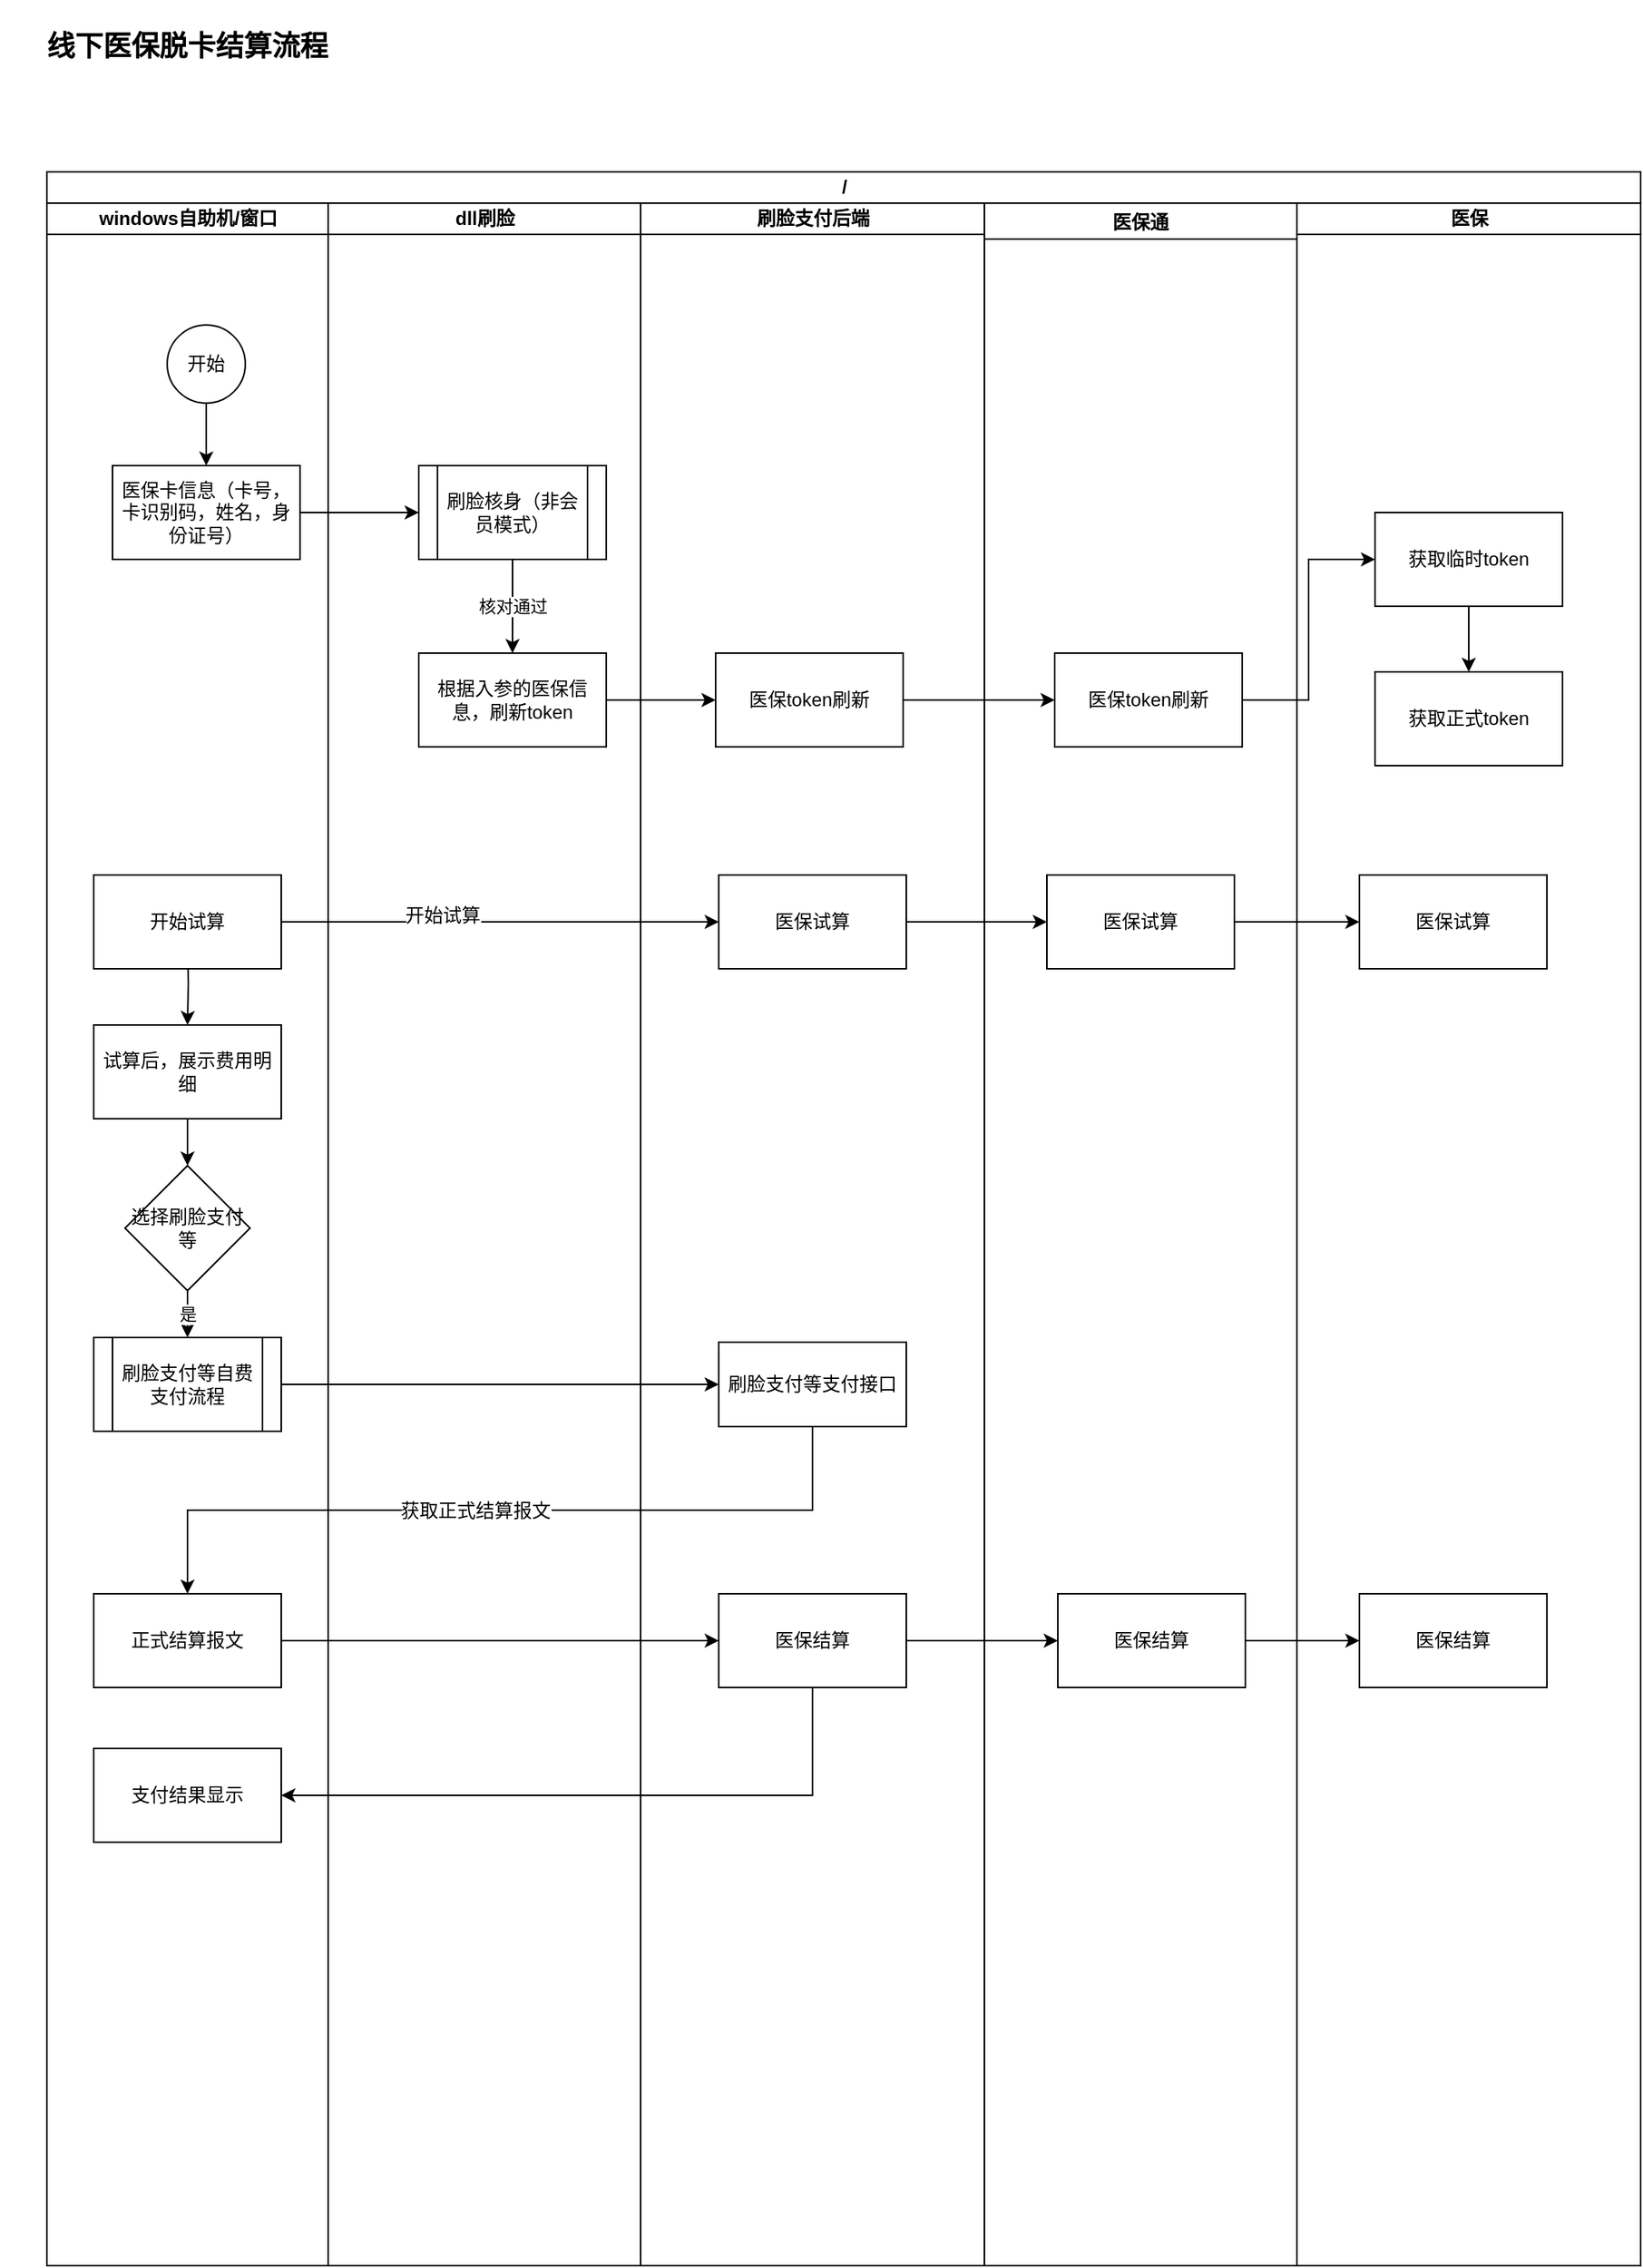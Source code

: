 <mxfile version="10.9.8" type="github"><diagram id="JxIbE3_fGwpaLWQtiVAg" name="Page-1"><mxGraphModel dx="1024" dy="541" grid="1" gridSize="10" guides="1" tooltips="1" connect="1" arrows="1" fold="1" page="1" pageScale="1" pageWidth="827" pageHeight="1169" math="0" shadow="0"><root><mxCell id="0"/><mxCell id="1" parent="0"/><mxCell id="6iJ6nQxbvOG-36WDG3Zk-1" value="&lt;font style=&quot;font-size: 18px&quot;&gt;&lt;b&gt;线下医保脱卡结算流程&lt;/b&gt;&lt;/font&gt;" style="text;html=1;strokeColor=none;fillColor=none;align=center;verticalAlign=middle;whiteSpace=wrap;rounded=0;" parent="1" vertex="1"><mxGeometry x="30" y="20" width="240" height="60" as="geometry"/></mxCell><mxCell id="6iJ6nQxbvOG-36WDG3Zk-2" value="/" style="swimlane;html=1;childLayout=stackLayout;resizeParent=1;resizeParentMax=0;startSize=20;" parent="1" vertex="1"><mxGeometry x="60" y="130" width="1020" height="1340" as="geometry"/></mxCell><mxCell id="6iJ6nQxbvOG-36WDG3Zk-3" value="windows自助机/窗口" style="swimlane;html=1;startSize=20;" parent="6iJ6nQxbvOG-36WDG3Zk-2" vertex="1"><mxGeometry y="20" width="180" height="1320" as="geometry"/></mxCell><mxCell id="6iJ6nQxbvOG-36WDG3Zk-11" style="edgeStyle=orthogonalEdgeStyle;rounded=0;orthogonalLoop=1;jettySize=auto;html=1;exitX=0.5;exitY=1;exitDx=0;exitDy=0;entryX=0.5;entryY=0;entryDx=0;entryDy=0;" parent="6iJ6nQxbvOG-36WDG3Zk-3" edge="1"><mxGeometry relative="1" as="geometry"><mxPoint x="90" y="90" as="sourcePoint"/></mxGeometry></mxCell><mxCell id="6iJ6nQxbvOG-36WDG3Zk-17" style="edgeStyle=orthogonalEdgeStyle;rounded=0;orthogonalLoop=1;jettySize=auto;html=1;exitX=0.5;exitY=1;exitDx=0;exitDy=0;entryX=0.5;entryY=0;entryDx=0;entryDy=0;" parent="6iJ6nQxbvOG-36WDG3Zk-3" target="6iJ6nQxbvOG-36WDG3Zk-16" edge="1"><mxGeometry relative="1" as="geometry"><mxPoint x="90" y="471" as="sourcePoint"/></mxGeometry></mxCell><mxCell id="6iJ6nQxbvOG-36WDG3Zk-19" style="edgeStyle=orthogonalEdgeStyle;rounded=0;orthogonalLoop=1;jettySize=auto;html=1;exitX=0.5;exitY=1;exitDx=0;exitDy=0;entryX=0.5;entryY=0;entryDx=0;entryDy=0;" parent="6iJ6nQxbvOG-36WDG3Zk-3" source="6iJ6nQxbvOG-36WDG3Zk-16" target="6iJ6nQxbvOG-36WDG3Zk-18" edge="1"><mxGeometry relative="1" as="geometry"/></mxCell><mxCell id="6iJ6nQxbvOG-36WDG3Zk-16" value="试算后，展示费用明细" style="rounded=0;whiteSpace=wrap;html=1;" parent="6iJ6nQxbvOG-36WDG3Zk-3" vertex="1"><mxGeometry x="30" y="526" width="120" height="60" as="geometry"/></mxCell><mxCell id="6iJ6nQxbvOG-36WDG3Zk-22" value="是" style="edgeStyle=orthogonalEdgeStyle;rounded=0;orthogonalLoop=1;jettySize=auto;html=1;exitX=0.5;exitY=1;exitDx=0;exitDy=0;entryX=0.5;entryY=0;entryDx=0;entryDy=0;" parent="6iJ6nQxbvOG-36WDG3Zk-3" source="6iJ6nQxbvOG-36WDG3Zk-18" target="6iJ6nQxbvOG-36WDG3Zk-21" edge="1"><mxGeometry relative="1" as="geometry"/></mxCell><mxCell id="6iJ6nQxbvOG-36WDG3Zk-18" value="选择刷脸支付等" style="rhombus;whiteSpace=wrap;html=1;" parent="6iJ6nQxbvOG-36WDG3Zk-3" vertex="1"><mxGeometry x="50" y="616" width="80" height="80" as="geometry"/></mxCell><mxCell id="6iJ6nQxbvOG-36WDG3Zk-21" value="刷脸支付等自费支付流程" style="shape=process;whiteSpace=wrap;html=1;backgroundOutline=1;" parent="6iJ6nQxbvOG-36WDG3Zk-3" vertex="1"><mxGeometry x="30" y="726" width="120" height="60" as="geometry"/></mxCell><mxCell id="DXOcrLTblOl_pP7ClQOf-12" value="开始试算" style="rounded=0;whiteSpace=wrap;html=1;" parent="6iJ6nQxbvOG-36WDG3Zk-3" vertex="1"><mxGeometry x="30" y="430" width="120" height="60" as="geometry"/></mxCell><mxCell id="Y5QEsNQu6qEEPmqAyI03-2" value="支付结果显示" style="rounded=0;whiteSpace=wrap;html=1;" vertex="1" parent="6iJ6nQxbvOG-36WDG3Zk-3"><mxGeometry x="30" y="989" width="120" height="60" as="geometry"/></mxCell><mxCell id="Y5QEsNQu6qEEPmqAyI03-4" value="正式结算报文" style="rounded=0;whiteSpace=wrap;html=1;" vertex="1" parent="6iJ6nQxbvOG-36WDG3Zk-3"><mxGeometry x="30" y="890" width="120" height="60" as="geometry"/></mxCell><mxCell id="6iJ6nQxbvOG-36WDG3Zk-4" value="dll刷脸" style="swimlane;html=1;startSize=20;" parent="6iJ6nQxbvOG-36WDG3Zk-2" vertex="1"><mxGeometry x="180" y="20" width="200" height="1320" as="geometry"/></mxCell><mxCell id="6iJ6nQxbvOG-36WDG3Zk-5" value="刷脸支付后端" style="swimlane;html=1;startSize=20;" parent="6iJ6nQxbvOG-36WDG3Zk-2" vertex="1"><mxGeometry x="380" y="20" width="220" height="1320" as="geometry"/></mxCell><mxCell id="6iJ6nQxbvOG-36WDG3Zk-20" value="刷脸支付等支付接口" style="rounded=0;whiteSpace=wrap;html=1;" parent="6iJ6nQxbvOG-36WDG3Zk-5" vertex="1"><mxGeometry x="50" y="729" width="120" height="54" as="geometry"/></mxCell><mxCell id="nreCxJO3syRMPZ-pO3rh-2" value="医保试算" style="rounded=0;whiteSpace=wrap;html=1;" parent="6iJ6nQxbvOG-36WDG3Zk-5" vertex="1"><mxGeometry x="50" y="430" width="120" height="60" as="geometry"/></mxCell><mxCell id="nreCxJO3syRMPZ-pO3rh-4" value="医保结算" style="rounded=0;whiteSpace=wrap;html=1;" parent="6iJ6nQxbvOG-36WDG3Zk-5" vertex="1"><mxGeometry x="50" y="890" width="120" height="60" as="geometry"/></mxCell><mxCell id="6iJ6nQxbvOG-36WDG3Zk-23" style="edgeStyle=orthogonalEdgeStyle;rounded=0;orthogonalLoop=1;jettySize=auto;html=1;exitX=1;exitY=0.5;exitDx=0;exitDy=0;entryX=0;entryY=0.5;entryDx=0;entryDy=0;" parent="6iJ6nQxbvOG-36WDG3Zk-2" source="6iJ6nQxbvOG-36WDG3Zk-21" target="6iJ6nQxbvOG-36WDG3Zk-20" edge="1"><mxGeometry relative="1" as="geometry"/></mxCell><mxCell id="iOD_pKPFiMde5DAl3myb-1" value="医保通" style="swimlane;" parent="6iJ6nQxbvOG-36WDG3Zk-2" vertex="1"><mxGeometry x="600" y="20" width="200" height="1320" as="geometry"/></mxCell><mxCell id="iOD_pKPFiMde5DAl3myb-3" value="医保试算" style="rounded=0;whiteSpace=wrap;html=1;" parent="iOD_pKPFiMde5DAl3myb-1" vertex="1"><mxGeometry x="40" y="430" width="120" height="60" as="geometry"/></mxCell><mxCell id="iOD_pKPFiMde5DAl3myb-11" value="医保结算" style="rounded=0;whiteSpace=wrap;html=1;" parent="iOD_pKPFiMde5DAl3myb-1" vertex="1"><mxGeometry x="47" y="890" width="120" height="60" as="geometry"/></mxCell><mxCell id="iOD_pKPFiMde5DAl3myb-12" style="edgeStyle=orthogonalEdgeStyle;rounded=0;orthogonalLoop=1;jettySize=auto;html=1;exitX=1;exitY=0.5;exitDx=0;exitDy=0;entryX=0;entryY=0.5;entryDx=0;entryDy=0;" parent="6iJ6nQxbvOG-36WDG3Zk-2" source="nreCxJO3syRMPZ-pO3rh-4" target="iOD_pKPFiMde5DAl3myb-11" edge="1"><mxGeometry relative="1" as="geometry"/></mxCell><mxCell id="iOD_pKPFiMde5DAl3myb-13" style="edgeStyle=orthogonalEdgeStyle;rounded=0;orthogonalLoop=1;jettySize=auto;html=1;exitX=1;exitY=0.5;exitDx=0;exitDy=0;entryX=0;entryY=0.5;entryDx=0;entryDy=0;" parent="6iJ6nQxbvOG-36WDG3Zk-2" source="iOD_pKPFiMde5DAl3myb-11" target="DXOcrLTblOl_pP7ClQOf-14" edge="1"><mxGeometry relative="1" as="geometry"/></mxCell><mxCell id="DXOcrLTblOl_pP7ClQOf-1" value="医保" style="swimlane;html=1;startSize=20;" parent="6iJ6nQxbvOG-36WDG3Zk-2" vertex="1"><mxGeometry x="800" y="20" width="220" height="1320" as="geometry"/></mxCell><mxCell id="DXOcrLTblOl_pP7ClQOf-14" value="医保结算" style="rounded=0;whiteSpace=wrap;html=1;" parent="DXOcrLTblOl_pP7ClQOf-1" vertex="1"><mxGeometry x="40" y="890" width="120" height="60" as="geometry"/></mxCell><mxCell id="dp8aTEbS7ESwli6M1eya-1" value="医保试算" style="rounded=0;whiteSpace=wrap;html=1;" parent="DXOcrLTblOl_pP7ClQOf-1" vertex="1"><mxGeometry x="40" y="430" width="120" height="60" as="geometry"/></mxCell><mxCell id="iOD_pKPFiMde5DAl3myb-9" style="edgeStyle=orthogonalEdgeStyle;rounded=0;orthogonalLoop=1;jettySize=auto;html=1;exitX=0.5;exitY=1;exitDx=0;exitDy=0;" parent="DXOcrLTblOl_pP7ClQOf-1" source="iOD_pKPFiMde5DAl3myb-6" target="iOD_pKPFiMde5DAl3myb-7" edge="1"><mxGeometry relative="1" as="geometry"/></mxCell><mxCell id="iOD_pKPFiMde5DAl3myb-6" value="获取临时token" style="rounded=0;whiteSpace=wrap;html=1;" parent="DXOcrLTblOl_pP7ClQOf-1" vertex="1"><mxGeometry x="50" y="198" width="120" height="60" as="geometry"/></mxCell><mxCell id="iOD_pKPFiMde5DAl3myb-7" value="获取正式token" style="rounded=0;whiteSpace=wrap;html=1;" parent="DXOcrLTblOl_pP7ClQOf-1" vertex="1"><mxGeometry x="50" y="300" width="120" height="60" as="geometry"/></mxCell><mxCell id="DXOcrLTblOl_pP7ClQOf-5" style="edgeStyle=orthogonalEdgeStyle;rounded=0;orthogonalLoop=1;jettySize=auto;html=1;exitX=1;exitY=0.5;exitDx=0;exitDy=0;entryX=0;entryY=0.5;entryDx=0;entryDy=0;" parent="6iJ6nQxbvOG-36WDG3Zk-2" edge="1"><mxGeometry relative="1" as="geometry"><mxPoint x="150" y="170" as="sourcePoint"/></mxGeometry></mxCell><mxCell id="dp8aTEbS7ESwli6M1eya-2" style="edgeStyle=orthogonalEdgeStyle;rounded=0;orthogonalLoop=1;jettySize=auto;html=1;exitX=1;exitY=0.5;exitDx=0;exitDy=0;" parent="6iJ6nQxbvOG-36WDG3Zk-2" source="DXOcrLTblOl_pP7ClQOf-12" edge="1"><mxGeometry relative="1" as="geometry"><mxPoint x="430" y="480" as="targetPoint"/></mxGeometry></mxCell><mxCell id="dp8aTEbS7ESwli6M1eya-3" value="开始试算" style="text;html=1;resizable=0;points=[];align=center;verticalAlign=middle;labelBackgroundColor=#ffffff;" parent="dp8aTEbS7ESwli6M1eya-2" vertex="1" connectable="0"><mxGeometry x="-0.269" y="4" relative="1" as="geometry"><mxPoint as="offset"/></mxGeometry></mxCell><mxCell id="iOD_pKPFiMde5DAl3myb-4" style="edgeStyle=orthogonalEdgeStyle;rounded=0;orthogonalLoop=1;jettySize=auto;html=1;exitX=1;exitY=0.5;exitDx=0;exitDy=0;" parent="6iJ6nQxbvOG-36WDG3Zk-2" source="nreCxJO3syRMPZ-pO3rh-2" target="iOD_pKPFiMde5DAl3myb-3" edge="1"><mxGeometry relative="1" as="geometry"/></mxCell><mxCell id="iOD_pKPFiMde5DAl3myb-5" style="edgeStyle=orthogonalEdgeStyle;rounded=0;orthogonalLoop=1;jettySize=auto;html=1;exitX=1;exitY=0.5;exitDx=0;exitDy=0;" parent="6iJ6nQxbvOG-36WDG3Zk-2" source="iOD_pKPFiMde5DAl3myb-3" target="dp8aTEbS7ESwli6M1eya-1" edge="1"><mxGeometry relative="1" as="geometry"/></mxCell><mxCell id="Y5QEsNQu6qEEPmqAyI03-3" style="edgeStyle=orthogonalEdgeStyle;rounded=0;orthogonalLoop=1;jettySize=auto;html=1;exitX=0.5;exitY=1;exitDx=0;exitDy=0;entryX=1;entryY=0.5;entryDx=0;entryDy=0;" edge="1" parent="6iJ6nQxbvOG-36WDG3Zk-2" source="nreCxJO3syRMPZ-pO3rh-4" target="Y5QEsNQu6qEEPmqAyI03-2"><mxGeometry relative="1" as="geometry"/></mxCell><mxCell id="Y5QEsNQu6qEEPmqAyI03-5" style="edgeStyle=orthogonalEdgeStyle;rounded=0;orthogonalLoop=1;jettySize=auto;html=1;exitX=0.5;exitY=1;exitDx=0;exitDy=0;entryX=0.5;entryY=0;entryDx=0;entryDy=0;" edge="1" parent="6iJ6nQxbvOG-36WDG3Zk-2" source="6iJ6nQxbvOG-36WDG3Zk-20" target="Y5QEsNQu6qEEPmqAyI03-4"><mxGeometry relative="1" as="geometry"/></mxCell><mxCell id="Y5QEsNQu6qEEPmqAyI03-7" value="获取正式结算报文" style="text;html=1;resizable=0;points=[];align=center;verticalAlign=middle;labelBackgroundColor=#ffffff;" vertex="1" connectable="0" parent="Y5QEsNQu6qEEPmqAyI03-5"><mxGeometry x="0.066" relative="1" as="geometry"><mxPoint as="offset"/></mxGeometry></mxCell><mxCell id="Y5QEsNQu6qEEPmqAyI03-6" style="edgeStyle=orthogonalEdgeStyle;rounded=0;orthogonalLoop=1;jettySize=auto;html=1;exitX=1;exitY=0.5;exitDx=0;exitDy=0;entryX=0;entryY=0.5;entryDx=0;entryDy=0;" edge="1" parent="6iJ6nQxbvOG-36WDG3Zk-2" source="Y5QEsNQu6qEEPmqAyI03-4" target="nreCxJO3syRMPZ-pO3rh-4"><mxGeometry relative="1" as="geometry"/></mxCell><mxCell id="LYzKIXc-VXvVG8jnkkUm-1" style="edgeStyle=orthogonalEdgeStyle;rounded=0;orthogonalLoop=1;jettySize=auto;html=1;exitX=0.5;exitY=1;exitDx=0;exitDy=0;entryX=0.5;entryY=0;entryDx=0;entryDy=0;" parent="1" source="LYzKIXc-VXvVG8jnkkUm-2" target="LYzKIXc-VXvVG8jnkkUm-3" edge="1"><mxGeometry relative="1" as="geometry"/></mxCell><mxCell id="LYzKIXc-VXvVG8jnkkUm-2" value="开始" style="ellipse;whiteSpace=wrap;html=1;aspect=fixed;" parent="1" vertex="1"><mxGeometry x="137" y="228" width="50" height="50" as="geometry"/></mxCell><mxCell id="LYzKIXc-VXvVG8jnkkUm-3" value="医保卡信息（卡号，卡识别码，姓名，身份证号）" style="rounded=0;whiteSpace=wrap;html=1;" parent="1" vertex="1"><mxGeometry x="102" y="318" width="120" height="60" as="geometry"/></mxCell><mxCell id="LYzKIXc-VXvVG8jnkkUm-4" value="核对通过" style="edgeStyle=orthogonalEdgeStyle;rounded=0;orthogonalLoop=1;jettySize=auto;html=1;exitX=0.5;exitY=1;exitDx=0;exitDy=0;entryX=0.5;entryY=0;entryDx=0;entryDy=0;" parent="1" source="LYzKIXc-VXvVG8jnkkUm-5" target="LYzKIXc-VXvVG8jnkkUm-6" edge="1"><mxGeometry relative="1" as="geometry"/></mxCell><mxCell id="LYzKIXc-VXvVG8jnkkUm-5" value="&lt;span style=&quot;white-space: normal&quot;&gt;刷脸核身（非会员模式）&lt;/span&gt;" style="shape=process;whiteSpace=wrap;html=1;backgroundOutline=1;" parent="1" vertex="1"><mxGeometry x="298" y="318" width="120" height="60" as="geometry"/></mxCell><mxCell id="LYzKIXc-VXvVG8jnkkUm-6" value="根据入参的医保信息，刷新token" style="rounded=0;whiteSpace=wrap;html=1;" parent="1" vertex="1"><mxGeometry x="298" y="438" width="120" height="60" as="geometry"/></mxCell><mxCell id="LYzKIXc-VXvVG8jnkkUm-7" value="医保token刷新" style="rounded=0;whiteSpace=wrap;html=1;" parent="1" vertex="1"><mxGeometry x="488" y="438" width="120" height="60" as="geometry"/></mxCell><mxCell id="LYzKIXc-VXvVG8jnkkUm-8" style="edgeStyle=orthogonalEdgeStyle;rounded=0;orthogonalLoop=1;jettySize=auto;html=1;exitX=1;exitY=0.5;exitDx=0;exitDy=0;entryX=0;entryY=0.5;entryDx=0;entryDy=0;" parent="1" source="LYzKIXc-VXvVG8jnkkUm-3" edge="1"><mxGeometry relative="1" as="geometry"><mxPoint x="298" y="348" as="targetPoint"/></mxGeometry></mxCell><mxCell id="iOD_pKPFiMde5DAl3myb-8" style="edgeStyle=orthogonalEdgeStyle;rounded=0;orthogonalLoop=1;jettySize=auto;html=1;exitX=1;exitY=0.5;exitDx=0;exitDy=0;entryX=0;entryY=0.5;entryDx=0;entryDy=0;" parent="1" source="LYzKIXc-VXvVG8jnkkUm-9" target="iOD_pKPFiMde5DAl3myb-6" edge="1"><mxGeometry relative="1" as="geometry"/></mxCell><mxCell id="LYzKIXc-VXvVG8jnkkUm-9" value="医保token刷新" style="rounded=0;whiteSpace=wrap;html=1;" parent="1" vertex="1"><mxGeometry x="705" y="438" width="120" height="60" as="geometry"/></mxCell><mxCell id="LYzKIXc-VXvVG8jnkkUm-10" style="edgeStyle=orthogonalEdgeStyle;rounded=0;orthogonalLoop=1;jettySize=auto;html=1;exitX=1;exitY=0.5;exitDx=0;exitDy=0;" parent="1" source="LYzKIXc-VXvVG8jnkkUm-6" target="LYzKIXc-VXvVG8jnkkUm-7" edge="1"><mxGeometry relative="1" as="geometry"/></mxCell><mxCell id="LYzKIXc-VXvVG8jnkkUm-11" style="edgeStyle=orthogonalEdgeStyle;rounded=0;orthogonalLoop=1;jettySize=auto;html=1;exitX=1;exitY=0.5;exitDx=0;exitDy=0;" parent="1" source="LYzKIXc-VXvVG8jnkkUm-7" target="LYzKIXc-VXvVG8jnkkUm-9" edge="1"><mxGeometry relative="1" as="geometry"/></mxCell></root></mxGraphModel></diagram></mxfile>